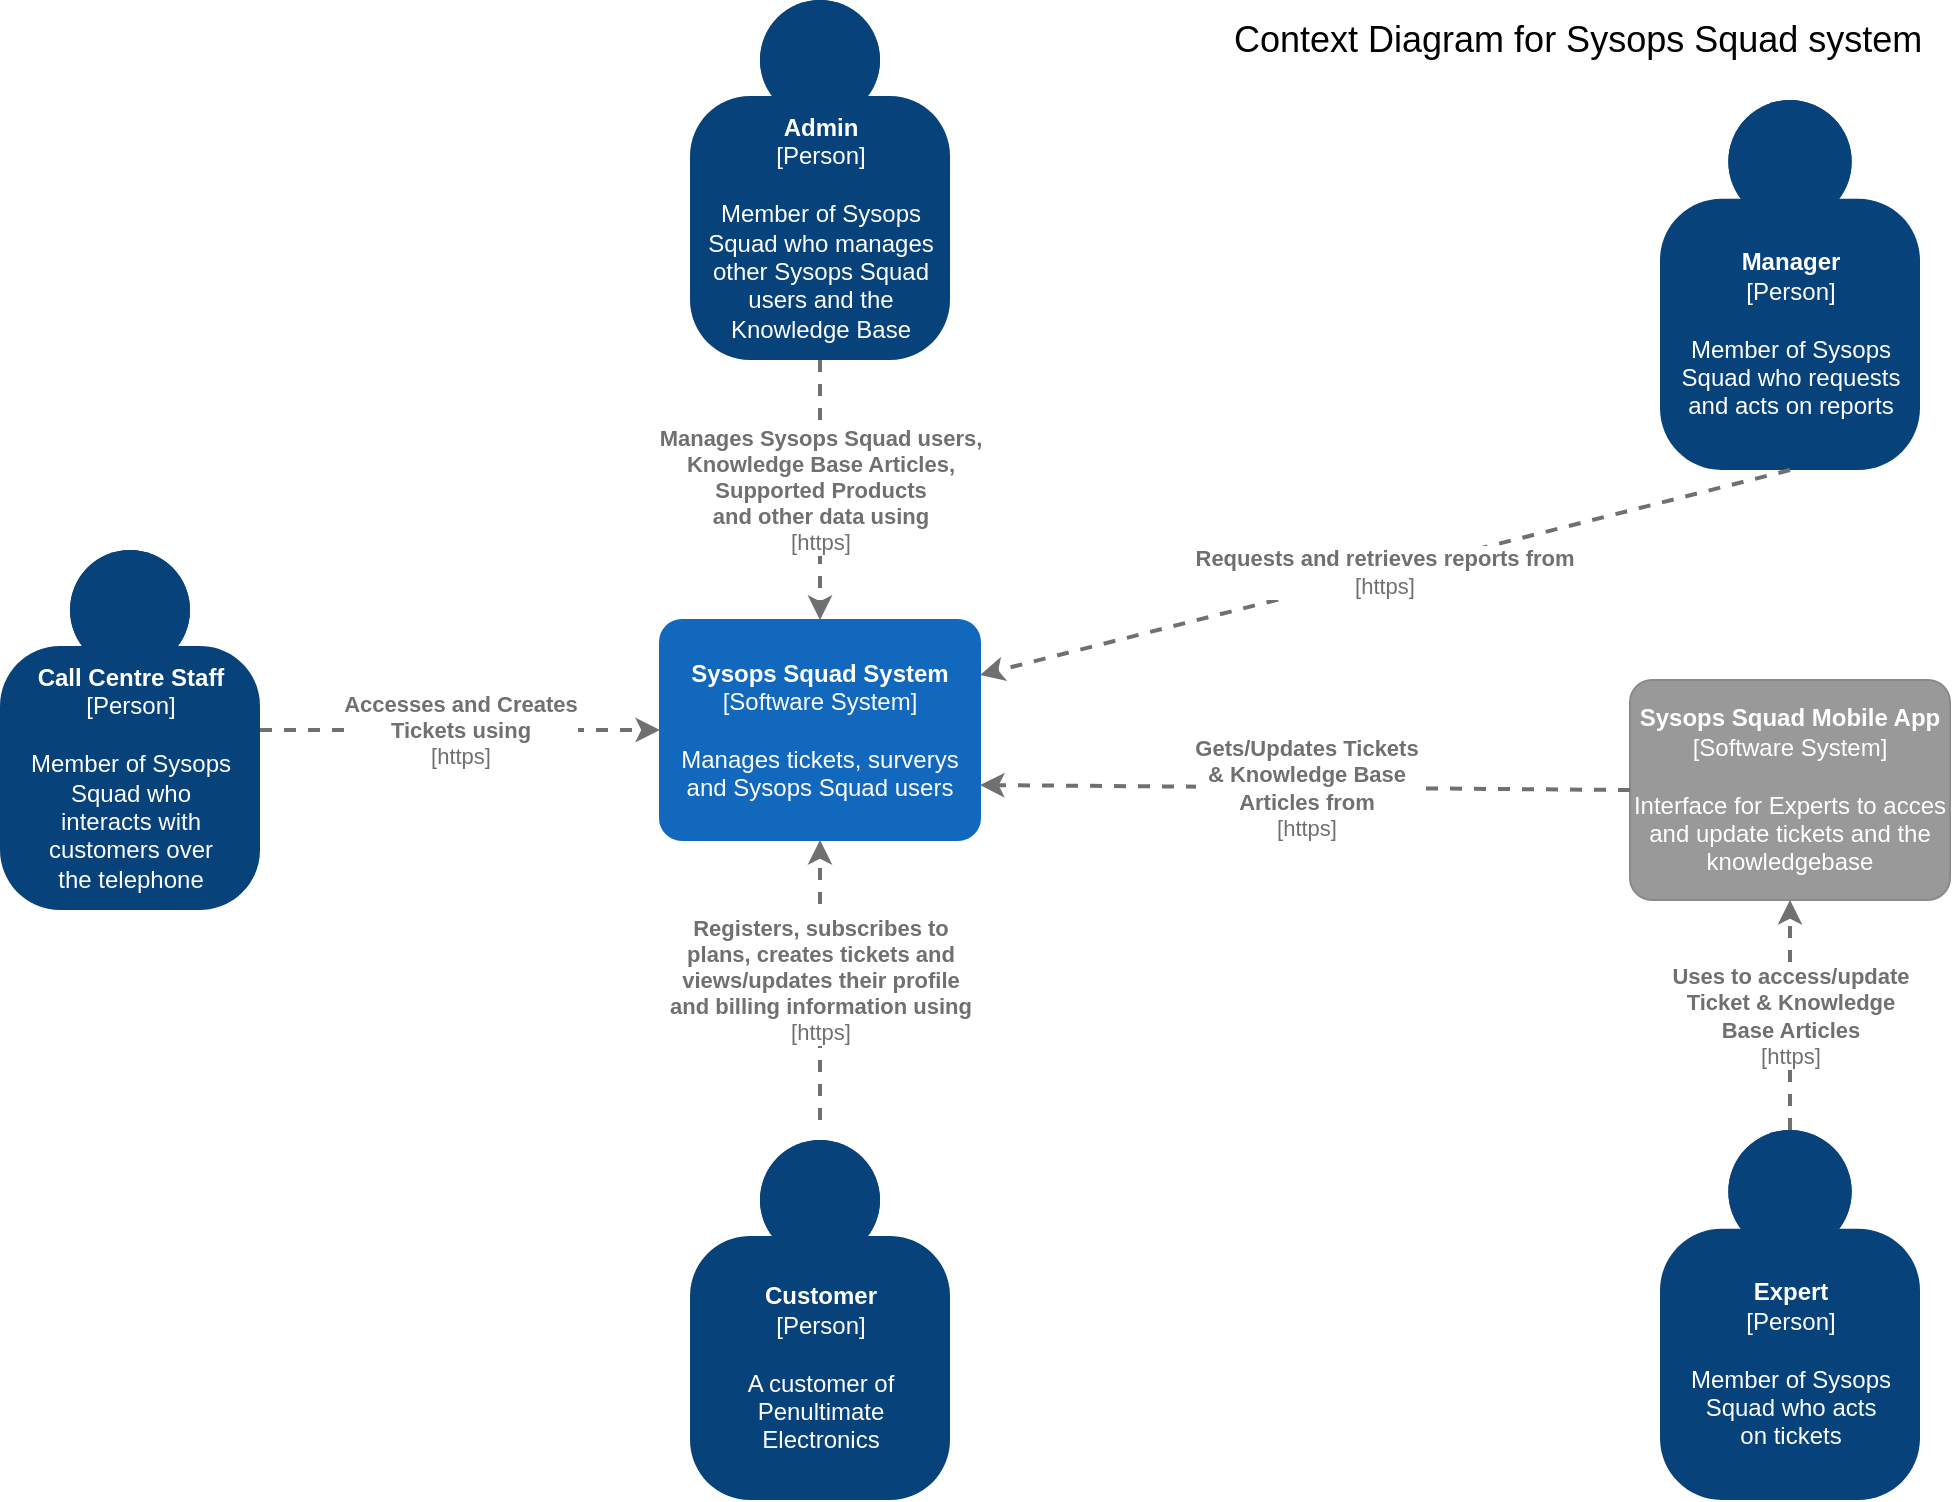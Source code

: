 <mxfile version="14.5.1" type="device"><diagram id="JGTKdq4J8OPJNDH91K8Y" name="Page-1"><mxGraphModel dx="1008" dy="482" grid="1" gridSize="10" guides="1" tooltips="1" connect="1" arrows="1" fold="1" page="1" pageScale="1" pageWidth="1169" pageHeight="827" math="0" shadow="0"><root><mxCell id="0"/><mxCell id="1" parent="0"/><object placeholders="1" c4Name="Customer" c4Type="Person" c4Description="A customer of &#10;Penultimate &#10;Electronics" label="&lt;b&gt;%c4Name%&lt;/b&gt;&lt;div&gt;[%c4Type%]&lt;/div&gt;&lt;br&gt;&lt;div&gt;%c4Description%&lt;/div&gt;" id="MWgoqS0WtZzF7urWiFQv-1"><mxCell style="html=1;dashed=0;whitespace=wrap;fillColor=#08427b;strokeColor=none;fontColor=#ffffff;shape=mxgraph.c4.person;align=center;metaEdit=1;points=[[0.5,0,0],[1,0.5,0],[1,0.75,0],[0.75,1,0],[0.5,1,0],[0.25,1,0],[0,0.75,0],[0,0.5,0]];metaData={&quot;c4Type&quot;:{&quot;editable&quot;:false}};" parent="1" vertex="1"><mxGeometry x="355" y="580" width="130" height="180" as="geometry"/></mxCell></object><object placeholders="1" c4Name="Sysops Squad System" c4Type="Software System" c4Description="Manages tickets, surverys and Sysops Squad users" label="&lt;b&gt;%c4Name%&lt;/b&gt;&lt;div&gt;[%c4Type%]&lt;/div&gt;&lt;br&gt;&lt;div&gt;%c4Description%&lt;/div&gt;" id="MWgoqS0WtZzF7urWiFQv-2"><mxCell style="rounded=1;whiteSpace=wrap;html=1;labelBackgroundColor=none;fillColor=#1168BD;fontColor=#ffffff;align=center;arcSize=10;strokeColor=#1168BD;metaEdit=1;metaData={&quot;c4Type&quot;:{&quot;editable&quot;:false}};points=[[0.25,0,0],[0.5,0,0],[0.75,0,0],[1,0.25,0],[1,0.5,0],[1,0.75,0],[0.75,1,0],[0.5,1,0],[0.25,1,0],[0,0.75,0],[0,0.5,0],[0,0.25,0]];" parent="1" vertex="1"><mxGeometry x="340" y="320" width="160" height="110.0" as="geometry"/></mxCell></object><object placeholders="1" c4Name="Sysops Squad Mobile App" c4Type="Software System" c4Description="Interface for Experts to acces and update tickets and the knowledgebase" label="&lt;b&gt;%c4Name%&lt;/b&gt;&lt;div&gt;[%c4Type%]&lt;/div&gt;&lt;br&gt;&lt;div&gt;%c4Description%&lt;/div&gt;" id="MWgoqS0WtZzF7urWiFQv-3"><mxCell style="rounded=1;whiteSpace=wrap;html=1;labelBackgroundColor=none;fillColor=#999999;fontColor=#ffffff;align=center;arcSize=10;strokeColor=#8A8A8A;metaEdit=1;metaData={&quot;c4Type&quot;:{&quot;editable&quot;:false}};points=[[0.25,0,0],[0.5,0,0],[0.75,0,0],[1,0.25,0],[1,0.5,0],[1,0.75,0],[0.75,1,0],[0.5,1,0],[0.25,1,0],[0,0.75,0],[0,0.5,0],[0,0.25,0]];" parent="1" vertex="1"><mxGeometry x="825" y="350" width="160" height="110.0" as="geometry"/></mxCell></object><object placeholders="1" c4Name="Expert" c4Type="Person" c4Description="Member of Sysops &#10;Squad who acts &#10;on tickets" label="&lt;b&gt;%c4Name%&lt;/b&gt;&lt;div&gt;[%c4Type%]&lt;/div&gt;&lt;br&gt;&lt;div&gt;%c4Description%&lt;/div&gt;" id="MWgoqS0WtZzF7urWiFQv-5"><mxCell style="html=1;dashed=0;whitespace=wrap;fillColor=#08427b;strokeColor=none;fontColor=#ffffff;shape=mxgraph.c4.person;align=center;metaEdit=1;points=[[0.5,0,0],[1,0.5,0],[1,0.75,0],[0.75,1,0],[0.5,1,0],[0.25,1,0],[0,0.75,0],[0,0.5,0]];metaData={&quot;c4Type&quot;:{&quot;editable&quot;:false}};" parent="1" vertex="1"><mxGeometry x="840" y="575" width="130" height="185" as="geometry"/></mxCell></object><object placeholders="1" c4Name="Call Centre Staff" c4Type="Person" c4Description="Member of Sysops&#10;Squad who &#10;interacts with &#10;customers over &#10;the telephone" label="&lt;b&gt;%c4Name%&lt;/b&gt;&lt;div&gt;[%c4Type%]&lt;/div&gt;&lt;br&gt;&lt;div&gt;%c4Description%&lt;/div&gt;" id="MWgoqS0WtZzF7urWiFQv-6"><mxCell style="html=1;dashed=0;whitespace=wrap;fillColor=#08427b;strokeColor=none;fontColor=#ffffff;shape=mxgraph.c4.person;align=center;metaEdit=1;points=[[0.5,0,0],[1,0.5,0],[1,0.75,0],[0.75,1,0],[0.5,1,0],[0.25,1,0],[0,0.75,0],[0,0.5,0]];metaData={&quot;c4Type&quot;:{&quot;editable&quot;:false}};" parent="1" vertex="1"><mxGeometry x="10" y="285" width="130" height="180" as="geometry"/></mxCell></object><object placeholders="1" c4Name="Admin" c4Type="Person" c4Description="Member of Sysops &#10;Squad who manages &#10;other Sysops Squad &#10;users and the &#10;Knowledge Base" label="&lt;b&gt;%c4Name%&lt;/b&gt;&lt;div&gt;[%c4Type%]&lt;/div&gt;&lt;br&gt;&lt;div&gt;%c4Description%&lt;/div&gt;" id="MWgoqS0WtZzF7urWiFQv-7"><mxCell style="html=1;dashed=0;whitespace=wrap;fillColor=#08427b;strokeColor=none;fontColor=#ffffff;shape=mxgraph.c4.person;align=center;metaEdit=1;points=[[0.5,0,0],[1,0.5,0],[1,0.75,0],[0.75,1,0],[0.5,1,0],[0.25,1,0],[0,0.75,0],[0,0.5,0]];metaData={&quot;c4Type&quot;:{&quot;editable&quot;:false}};" parent="1" vertex="1"><mxGeometry x="355" y="10" width="130" height="180" as="geometry"/></mxCell></object><object placeholders="1" c4Type="Relationship" c4Technology="https" c4Description="Registers, subscribes to &#10;plans, creates tickets and &#10;views/updates their profile &#10;and billing information using" label="&lt;div style=&quot;text-align: left&quot;&gt;&lt;div style=&quot;text-align: center&quot;&gt;&lt;b&gt;%c4Description%&lt;/b&gt;&lt;/div&gt;&lt;div style=&quot;text-align: center&quot;&gt;[%c4Technology%]&lt;/div&gt;&lt;/div&gt;" id="MWgoqS0WtZzF7urWiFQv-10"><mxCell style="edgeStyle=none;rounded=0;html=1;entryX=0.5;entryY=1;jettySize=auto;orthogonalLoop=1;strokeColor=#707070;strokeWidth=2;fontColor=#707070;jumpStyle=none;dashed=1;metaEdit=1;metaData={&quot;c4Type&quot;:{&quot;editable&quot;:false}};exitX=0.5;exitY=0;exitDx=0;exitDy=0;exitPerimeter=0;entryDx=0;entryDy=0;entryPerimeter=0;" parent="1" target="MWgoqS0WtZzF7urWiFQv-2" edge="1"><mxGeometry width="160" relative="1" as="geometry"><mxPoint x="420" y="570" as="sourcePoint"/><mxPoint x="730" y="410" as="targetPoint"/></mxGeometry></mxCell></object><object placeholders="1" c4Type="Relationship" c4Technology="https" c4Description="Gets/Updates Tickets &#10;&amp; Knowledge Base &#10;Articles from" label="&lt;div style=&quot;text-align: left&quot;&gt;&lt;div style=&quot;text-align: center&quot;&gt;&lt;b&gt;%c4Description%&lt;/b&gt;&lt;/div&gt;&lt;div style=&quot;text-align: center&quot;&gt;[%c4Technology%]&lt;/div&gt;&lt;/div&gt;" id="MWgoqS0WtZzF7urWiFQv-11"><mxCell style="edgeStyle=none;rounded=0;html=1;entryX=1;entryY=0.75;jettySize=auto;orthogonalLoop=1;strokeColor=#707070;strokeWidth=2;fontColor=#707070;jumpStyle=none;dashed=1;metaEdit=1;metaData={&quot;c4Type&quot;:{&quot;editable&quot;:false}};exitX=0;exitY=0.5;exitDx=0;exitDy=0;exitPerimeter=0;entryDx=0;entryDy=0;entryPerimeter=0;" parent="1" source="MWgoqS0WtZzF7urWiFQv-3" target="MWgoqS0WtZzF7urWiFQv-2" edge="1"><mxGeometry width="160" relative="1" as="geometry"><mxPoint x="710" y="590" as="sourcePoint"/><mxPoint x="870" y="590" as="targetPoint"/></mxGeometry></mxCell></object><object placeholders="1" c4Type="Relationship" c4Technology="https" c4Description="Uses to access/update &#10;Ticket &amp; Knowledge &#10;Base Articles" label="&lt;div style=&quot;text-align: left&quot;&gt;&lt;div style=&quot;text-align: center&quot;&gt;&lt;b&gt;%c4Description%&lt;/b&gt;&lt;/div&gt;&lt;div style=&quot;text-align: center&quot;&gt;[%c4Technology%]&lt;/div&gt;&lt;/div&gt;" id="MWgoqS0WtZzF7urWiFQv-12"><mxCell style="edgeStyle=none;rounded=0;html=1;entryX=0.5;entryY=1;jettySize=auto;orthogonalLoop=1;strokeColor=#707070;strokeWidth=2;fontColor=#707070;jumpStyle=none;dashed=1;metaEdit=1;metaData={&quot;c4Type&quot;:{&quot;editable&quot;:false}};exitX=0.5;exitY=0;exitDx=0;exitDy=0;exitPerimeter=0;entryDx=0;entryDy=0;entryPerimeter=0;" parent="1" source="MWgoqS0WtZzF7urWiFQv-5" target="MWgoqS0WtZzF7urWiFQv-3" edge="1"><mxGeometry width="160" relative="1" as="geometry"><mxPoint x="790" y="520" as="sourcePoint"/><mxPoint x="950" y="520" as="targetPoint"/></mxGeometry></mxCell></object><object c4Type="Relationship" c4Technology="https" c4Description="Accesses and Creates &#10;Tickets using" label="&lt;div style=&quot;text-align: left&quot;&gt;&lt;div style=&quot;text-align: center&quot;&gt;&lt;b&gt;%c4Description%&lt;/b&gt;&lt;/div&gt;&lt;div style=&quot;text-align: center&quot;&gt;[%c4Technology%]&lt;/div&gt;&lt;/div&gt;" placeholders="1" id="MWgoqS0WtZzF7urWiFQv-14"><mxCell style="edgeStyle=none;rounded=0;html=1;entryX=0;entryY=0.5;jettySize=auto;orthogonalLoop=1;strokeColor=#707070;strokeWidth=2;fontColor=#707070;jumpStyle=none;dashed=1;metaEdit=1;metaData={&quot;c4Type&quot;:{&quot;editable&quot;:false}};exitX=1;exitY=0.5;exitDx=0;exitDy=0;exitPerimeter=0;entryDx=0;entryDy=0;entryPerimeter=0;" parent="1" source="MWgoqS0WtZzF7urWiFQv-6" target="MWgoqS0WtZzF7urWiFQv-2" edge="1"><mxGeometry width="160" relative="1" as="geometry"><mxPoint x="160" y="500" as="sourcePoint"/><mxPoint x="320" y="500" as="targetPoint"/></mxGeometry></mxCell></object><object placeholders="1" c4Type="Relationship" c4Technology="https" c4Description="Manages Sysops Squad users, &#10;Knowledge Base Articles, &#10;Supported Products &#10;and other data using" label="&lt;div style=&quot;text-align: left&quot;&gt;&lt;div style=&quot;text-align: center&quot;&gt;&lt;b&gt;%c4Description%&lt;/b&gt;&lt;/div&gt;&lt;div style=&quot;text-align: center&quot;&gt;[%c4Technology%]&lt;/div&gt;&lt;/div&gt;" id="MWgoqS0WtZzF7urWiFQv-16"><mxCell style="edgeStyle=none;rounded=0;html=1;entryX=0.5;entryY=0;jettySize=auto;orthogonalLoop=1;strokeColor=#707070;strokeWidth=2;fontColor=#707070;jumpStyle=none;dashed=1;metaEdit=1;metaData={&quot;c4Type&quot;:{&quot;editable&quot;:false}};exitX=0.5;exitY=1;exitDx=0;exitDy=0;exitPerimeter=0;entryDx=0;entryDy=0;entryPerimeter=0;" parent="1" source="MWgoqS0WtZzF7urWiFQv-7" target="MWgoqS0WtZzF7urWiFQv-2" edge="1"><mxGeometry width="160" relative="1" as="geometry"><mxPoint x="540" y="250" as="sourcePoint"/><mxPoint x="700" y="250" as="targetPoint"/></mxGeometry></mxCell></object><mxCell id="MWgoqS0WtZzF7urWiFQv-17" value="&lt;font style=&quot;font-size: 18px&quot;&gt;Context Diagram for Sysops Squad system&lt;/font&gt;" style="text;html=1;align=left;verticalAlign=middle;resizable=0;points=[];autosize=1;" parent="1" vertex="1"><mxGeometry x="625" y="20" width="360" height="20" as="geometry"/></mxCell><object placeholders="1" c4Name="Manager" c4Type="Person" c4Description="Member of Sysops &#10;Squad who requests&#10;and acts on reports" label="&lt;b&gt;%c4Name%&lt;/b&gt;&lt;div&gt;[%c4Type%]&lt;/div&gt;&lt;br&gt;&lt;div&gt;%c4Description%&lt;/div&gt;" id="UUD3NPMqNlu3gcau8-Jp-1"><mxCell style="html=1;dashed=0;whitespace=wrap;fillColor=#08427b;strokeColor=none;fontColor=#ffffff;shape=mxgraph.c4.person;align=center;metaEdit=1;points=[[0.5,0,0],[1,0.5,0],[1,0.75,0],[0.75,1,0],[0.5,1,0],[0.25,1,0],[0,0.75,0],[0,0.5,0]];metaData={&quot;c4Type&quot;:{&quot;editable&quot;:false}};" parent="1" vertex="1"><mxGeometry x="840" y="60" width="130" height="185" as="geometry"/></mxCell></object><object placeholders="1" c4Type="Relationship" c4Technology="https" c4Description="Requests and retrieves reports from" label="&lt;div style=&quot;text-align: left&quot;&gt;&lt;div style=&quot;text-align: center&quot;&gt;&lt;b&gt;%c4Description%&lt;/b&gt;&lt;/div&gt;&lt;div style=&quot;text-align: center&quot;&gt;[%c4Technology%]&lt;/div&gt;&lt;/div&gt;" id="UUD3NPMqNlu3gcau8-Jp-2"><mxCell style="edgeStyle=none;rounded=0;html=1;jettySize=auto;orthogonalLoop=1;strokeColor=#707070;strokeWidth=2;fontColor=#707070;jumpStyle=none;dashed=1;metaEdit=1;metaData={&quot;c4Type&quot;:{&quot;editable&quot;:false}};entryX=1;entryY=0.25;entryDx=0;entryDy=0;entryPerimeter=0;exitX=0.5;exitY=1;exitDx=0;exitDy=0;exitPerimeter=0;" parent="1" source="UUD3NPMqNlu3gcau8-Jp-1" target="MWgoqS0WtZzF7urWiFQv-2" edge="1"><mxGeometry width="160" relative="1" as="geometry"><mxPoint x="730" y="330" as="sourcePoint"/><mxPoint x="560" y="310" as="targetPoint"/></mxGeometry></mxCell></object></root></mxGraphModel></diagram></mxfile>